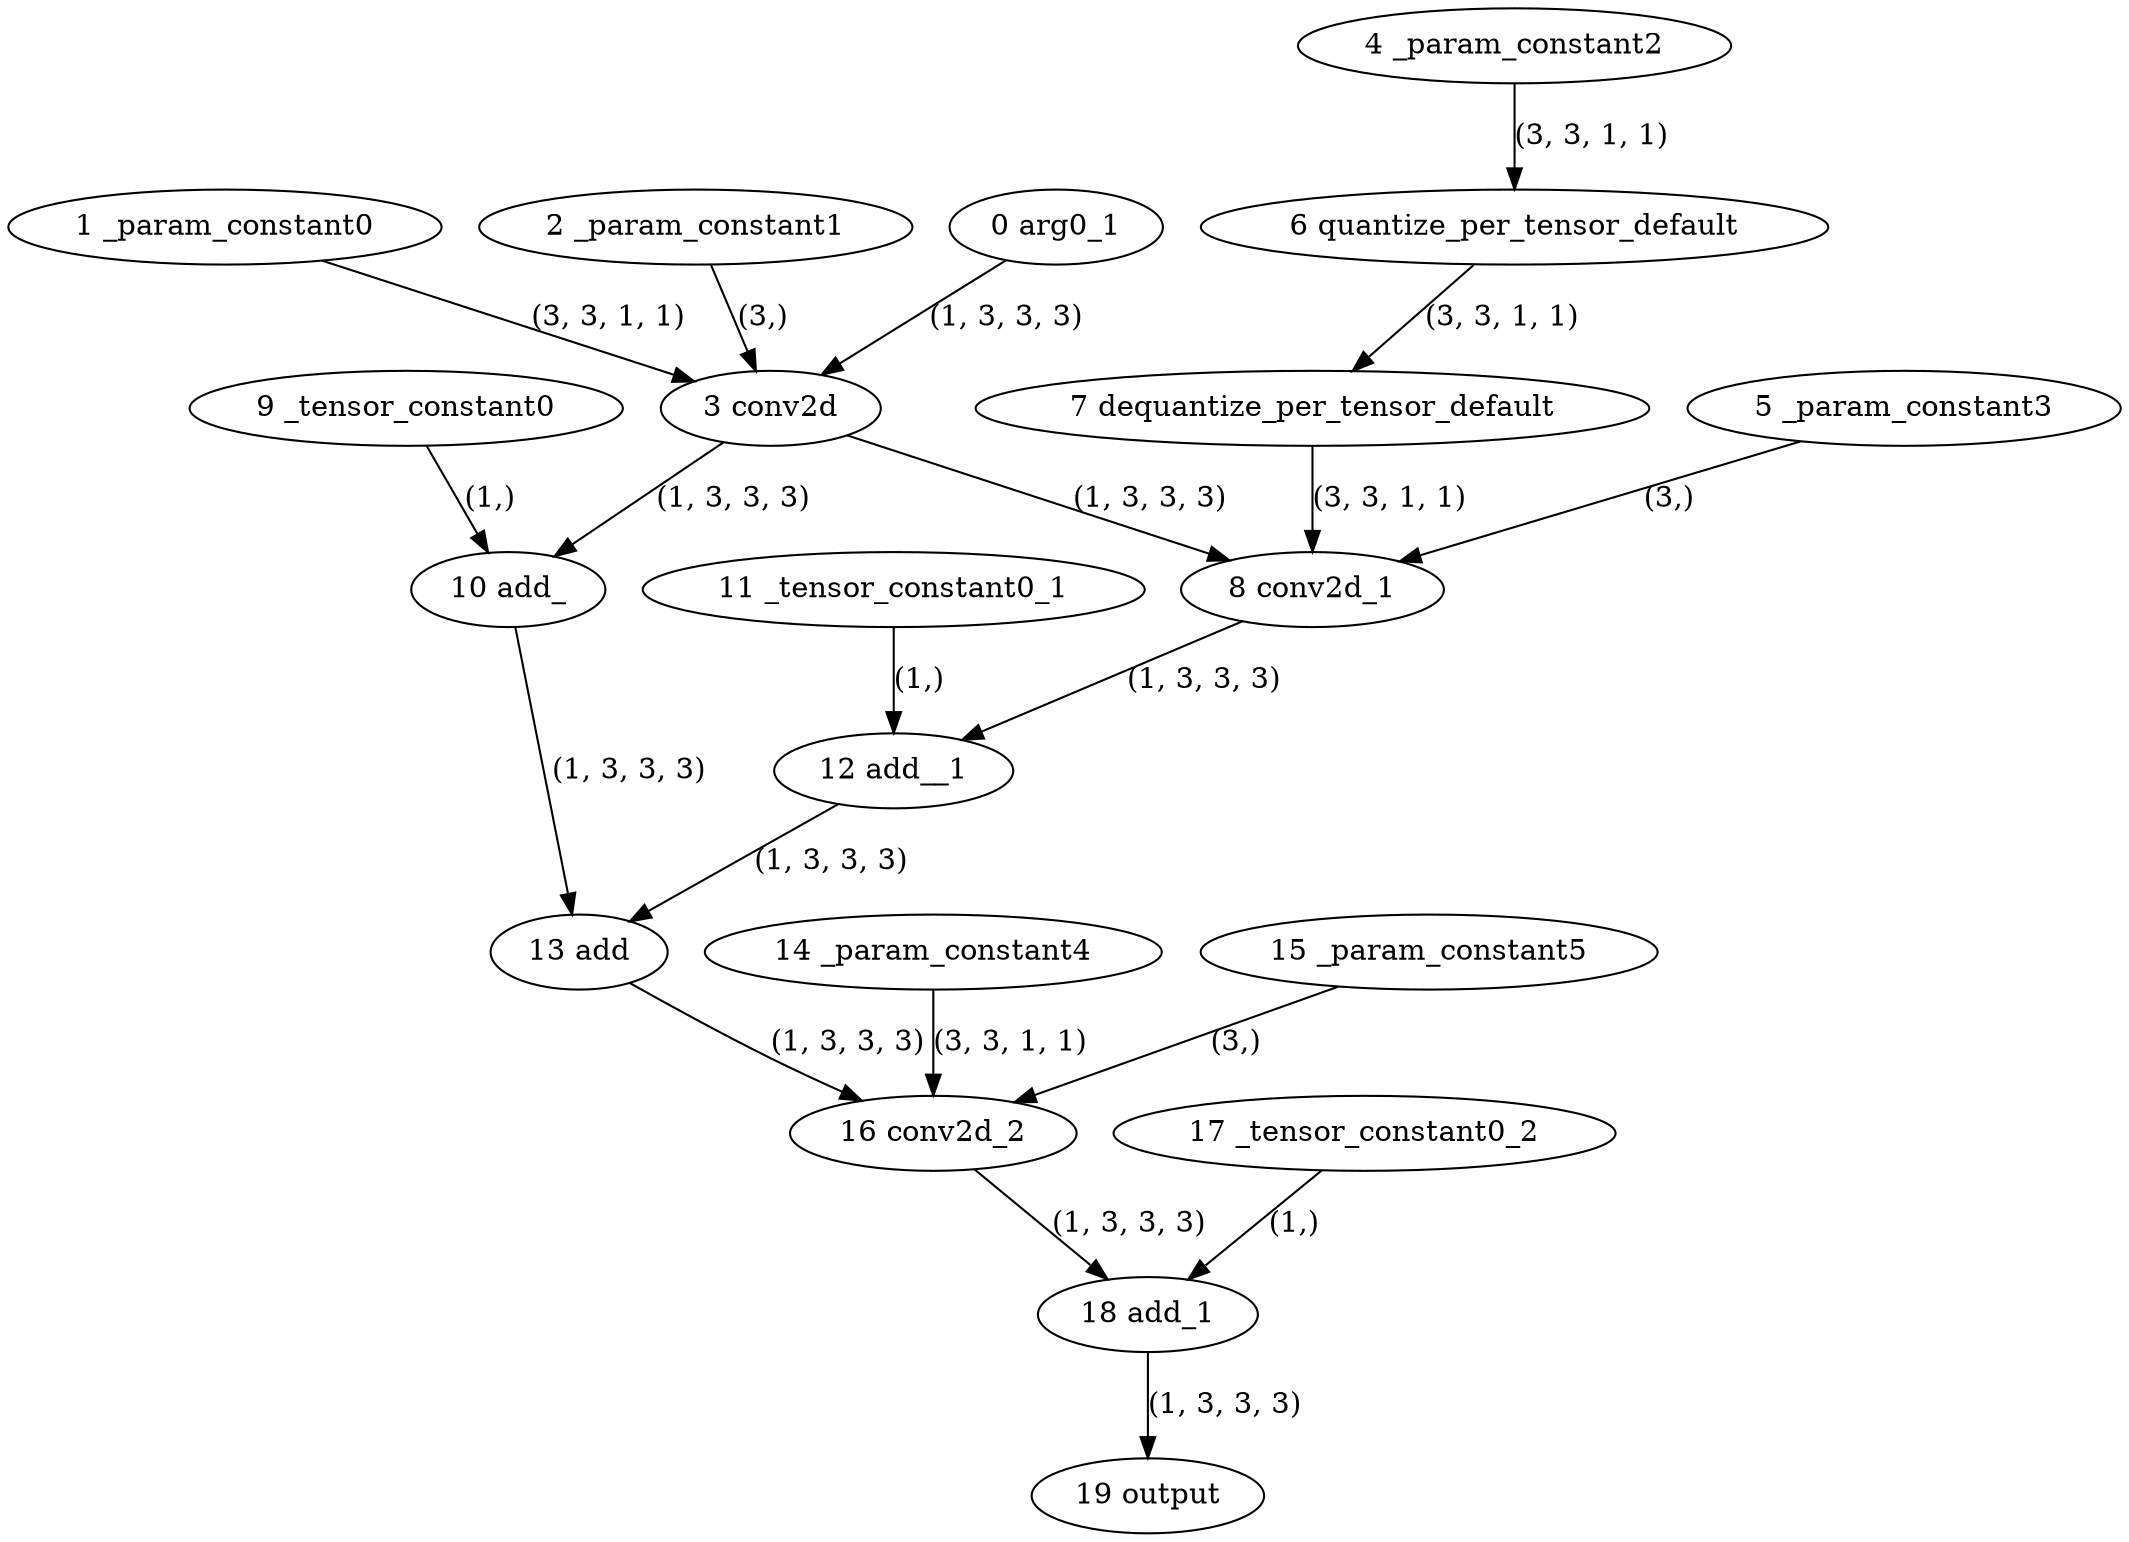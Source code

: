 strict digraph  {
"0 arg0_1" [id=0, type=input];
"1 _param_constant0" [id=1, type=get_attr];
"2 _param_constant1" [id=2, type=get_attr];
"3 conv2d" [id=3, type=conv2d];
"4 _param_constant2" [id=4, type=get_attr];
"5 _param_constant3" [id=5, type=get_attr];
"6 quantize_per_tensor_default" [id=6, type=quantize_per_tensor];
"7 dequantize_per_tensor_default" [id=7, type=dequantize_per_tensor];
"8 conv2d_1" [id=8, type=conv2d];
"9 _tensor_constant0" [id=9, type=get_attr];
"10 add_" [id=10, type=add_];
"11 _tensor_constant0_1" [id=11, type=get_attr];
"12 add__1" [id=12, type=add_];
"13 add" [id=13, type=add];
"14 _param_constant4" [id=14, type=get_attr];
"15 _param_constant5" [id=15, type=get_attr];
"16 conv2d_2" [id=16, type=conv2d];
"17 _tensor_constant0_2" [id=17, type=get_attr];
"18 add_1" [id=18, type=add];
"19 output" [id=19, type=output];
"0 arg0_1" -> "3 conv2d"  [label="(1, 3, 3, 3)", style=solid];
"1 _param_constant0" -> "3 conv2d"  [label="(3, 3, 1, 1)", style=solid];
"2 _param_constant1" -> "3 conv2d"  [label="(3,)", style=solid];
"3 conv2d" -> "8 conv2d_1"  [label="(1, 3, 3, 3)", style=solid];
"3 conv2d" -> "10 add_"  [label="(1, 3, 3, 3)", style=solid];
"4 _param_constant2" -> "6 quantize_per_tensor_default"  [label="(3, 3, 1, 1)", style=solid];
"5 _param_constant3" -> "8 conv2d_1"  [label="(3,)", style=solid];
"6 quantize_per_tensor_default" -> "7 dequantize_per_tensor_default"  [label="(3, 3, 1, 1)", style=solid];
"7 dequantize_per_tensor_default" -> "8 conv2d_1"  [label="(3, 3, 1, 1)", style=solid];
"8 conv2d_1" -> "12 add__1"  [label="(1, 3, 3, 3)", style=solid];
"9 _tensor_constant0" -> "10 add_"  [label="(1,)", style=solid];
"10 add_" -> "13 add"  [label="(1, 3, 3, 3)", style=solid];
"11 _tensor_constant0_1" -> "12 add__1"  [label="(1,)", style=solid];
"12 add__1" -> "13 add"  [label="(1, 3, 3, 3)", style=solid];
"13 add" -> "16 conv2d_2"  [label="(1, 3, 3, 3)", style=solid];
"14 _param_constant4" -> "16 conv2d_2"  [label="(3, 3, 1, 1)", style=solid];
"15 _param_constant5" -> "16 conv2d_2"  [label="(3,)", style=solid];
"16 conv2d_2" -> "18 add_1"  [label="(1, 3, 3, 3)", style=solid];
"17 _tensor_constant0_2" -> "18 add_1"  [label="(1,)", style=solid];
"18 add_1" -> "19 output"  [label="(1, 3, 3, 3)", style=solid];
}
